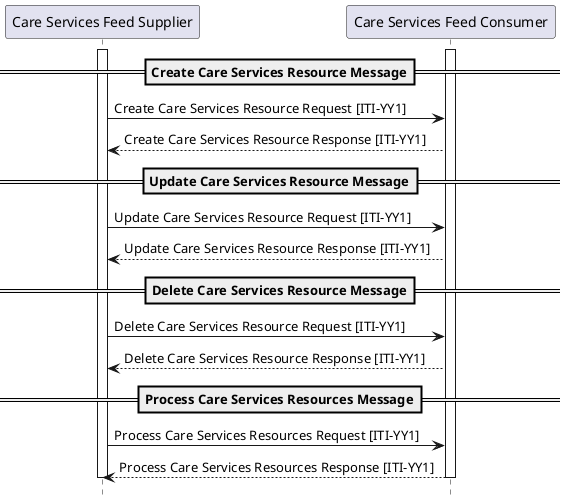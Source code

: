 @startuml
hide footbox
participant "Care Services Feed Supplier" as Client
participant "Care Services Feed Consumer" as Server
activate Client
activate Server
==Create Care Services Resource Message==
Client -> Server : Create Care Services Resource Request [ITI-YY1]
Server --> Client : Create Care Services Resource Response [ITI-YY1]
==Update Care Services Resource Message==
Client -> Server : Update Care Services Resource Request [ITI-YY1]
Server --> Client : Update Care Services Resource Response [ITI-YY1]
==Delete Care Services Resource Message==
Client -> Server : Delete Care Services Resource Request [ITI-YY1]
Server --> Client : Delete Care Services Resource Response [ITI-YY1]
==Process Care Services Resources Message==
Client -> Server : Process Care Services Resources Request [ITI-YY1]
Server --> Client : Process Care Services Resources Response [ITI-YY1]
deactivate Client
deactivate Server
@enduml